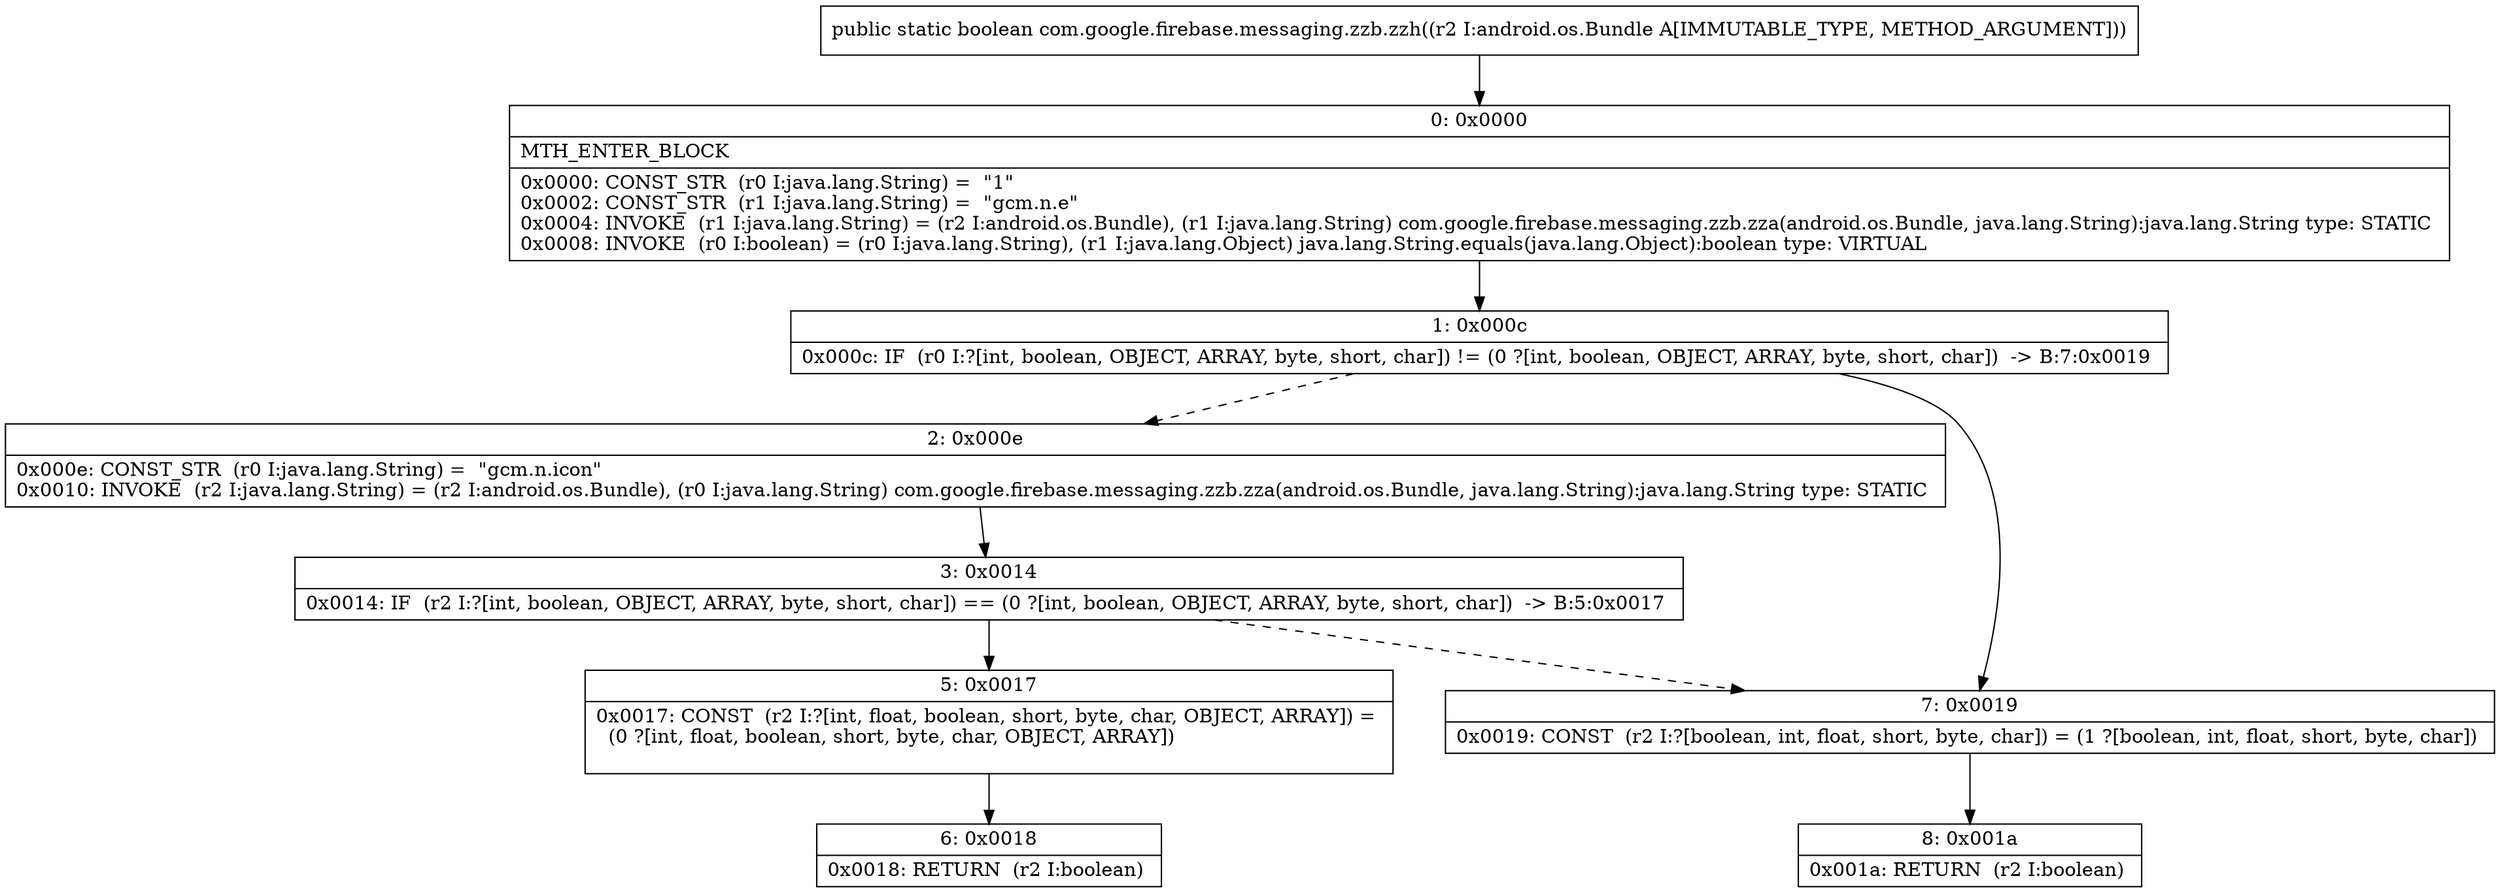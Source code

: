 digraph "CFG forcom.google.firebase.messaging.zzb.zzh(Landroid\/os\/Bundle;)Z" {
Node_0 [shape=record,label="{0\:\ 0x0000|MTH_ENTER_BLOCK\l|0x0000: CONST_STR  (r0 I:java.lang.String) =  \"1\" \l0x0002: CONST_STR  (r1 I:java.lang.String) =  \"gcm.n.e\" \l0x0004: INVOKE  (r1 I:java.lang.String) = (r2 I:android.os.Bundle), (r1 I:java.lang.String) com.google.firebase.messaging.zzb.zza(android.os.Bundle, java.lang.String):java.lang.String type: STATIC \l0x0008: INVOKE  (r0 I:boolean) = (r0 I:java.lang.String), (r1 I:java.lang.Object) java.lang.String.equals(java.lang.Object):boolean type: VIRTUAL \l}"];
Node_1 [shape=record,label="{1\:\ 0x000c|0x000c: IF  (r0 I:?[int, boolean, OBJECT, ARRAY, byte, short, char]) != (0 ?[int, boolean, OBJECT, ARRAY, byte, short, char])  \-\> B:7:0x0019 \l}"];
Node_2 [shape=record,label="{2\:\ 0x000e|0x000e: CONST_STR  (r0 I:java.lang.String) =  \"gcm.n.icon\" \l0x0010: INVOKE  (r2 I:java.lang.String) = (r2 I:android.os.Bundle), (r0 I:java.lang.String) com.google.firebase.messaging.zzb.zza(android.os.Bundle, java.lang.String):java.lang.String type: STATIC \l}"];
Node_3 [shape=record,label="{3\:\ 0x0014|0x0014: IF  (r2 I:?[int, boolean, OBJECT, ARRAY, byte, short, char]) == (0 ?[int, boolean, OBJECT, ARRAY, byte, short, char])  \-\> B:5:0x0017 \l}"];
Node_5 [shape=record,label="{5\:\ 0x0017|0x0017: CONST  (r2 I:?[int, float, boolean, short, byte, char, OBJECT, ARRAY]) = \l  (0 ?[int, float, boolean, short, byte, char, OBJECT, ARRAY])\l \l}"];
Node_6 [shape=record,label="{6\:\ 0x0018|0x0018: RETURN  (r2 I:boolean) \l}"];
Node_7 [shape=record,label="{7\:\ 0x0019|0x0019: CONST  (r2 I:?[boolean, int, float, short, byte, char]) = (1 ?[boolean, int, float, short, byte, char]) \l}"];
Node_8 [shape=record,label="{8\:\ 0x001a|0x001a: RETURN  (r2 I:boolean) \l}"];
MethodNode[shape=record,label="{public static boolean com.google.firebase.messaging.zzb.zzh((r2 I:android.os.Bundle A[IMMUTABLE_TYPE, METHOD_ARGUMENT])) }"];
MethodNode -> Node_0;
Node_0 -> Node_1;
Node_1 -> Node_2[style=dashed];
Node_1 -> Node_7;
Node_2 -> Node_3;
Node_3 -> Node_5;
Node_3 -> Node_7[style=dashed];
Node_5 -> Node_6;
Node_7 -> Node_8;
}

